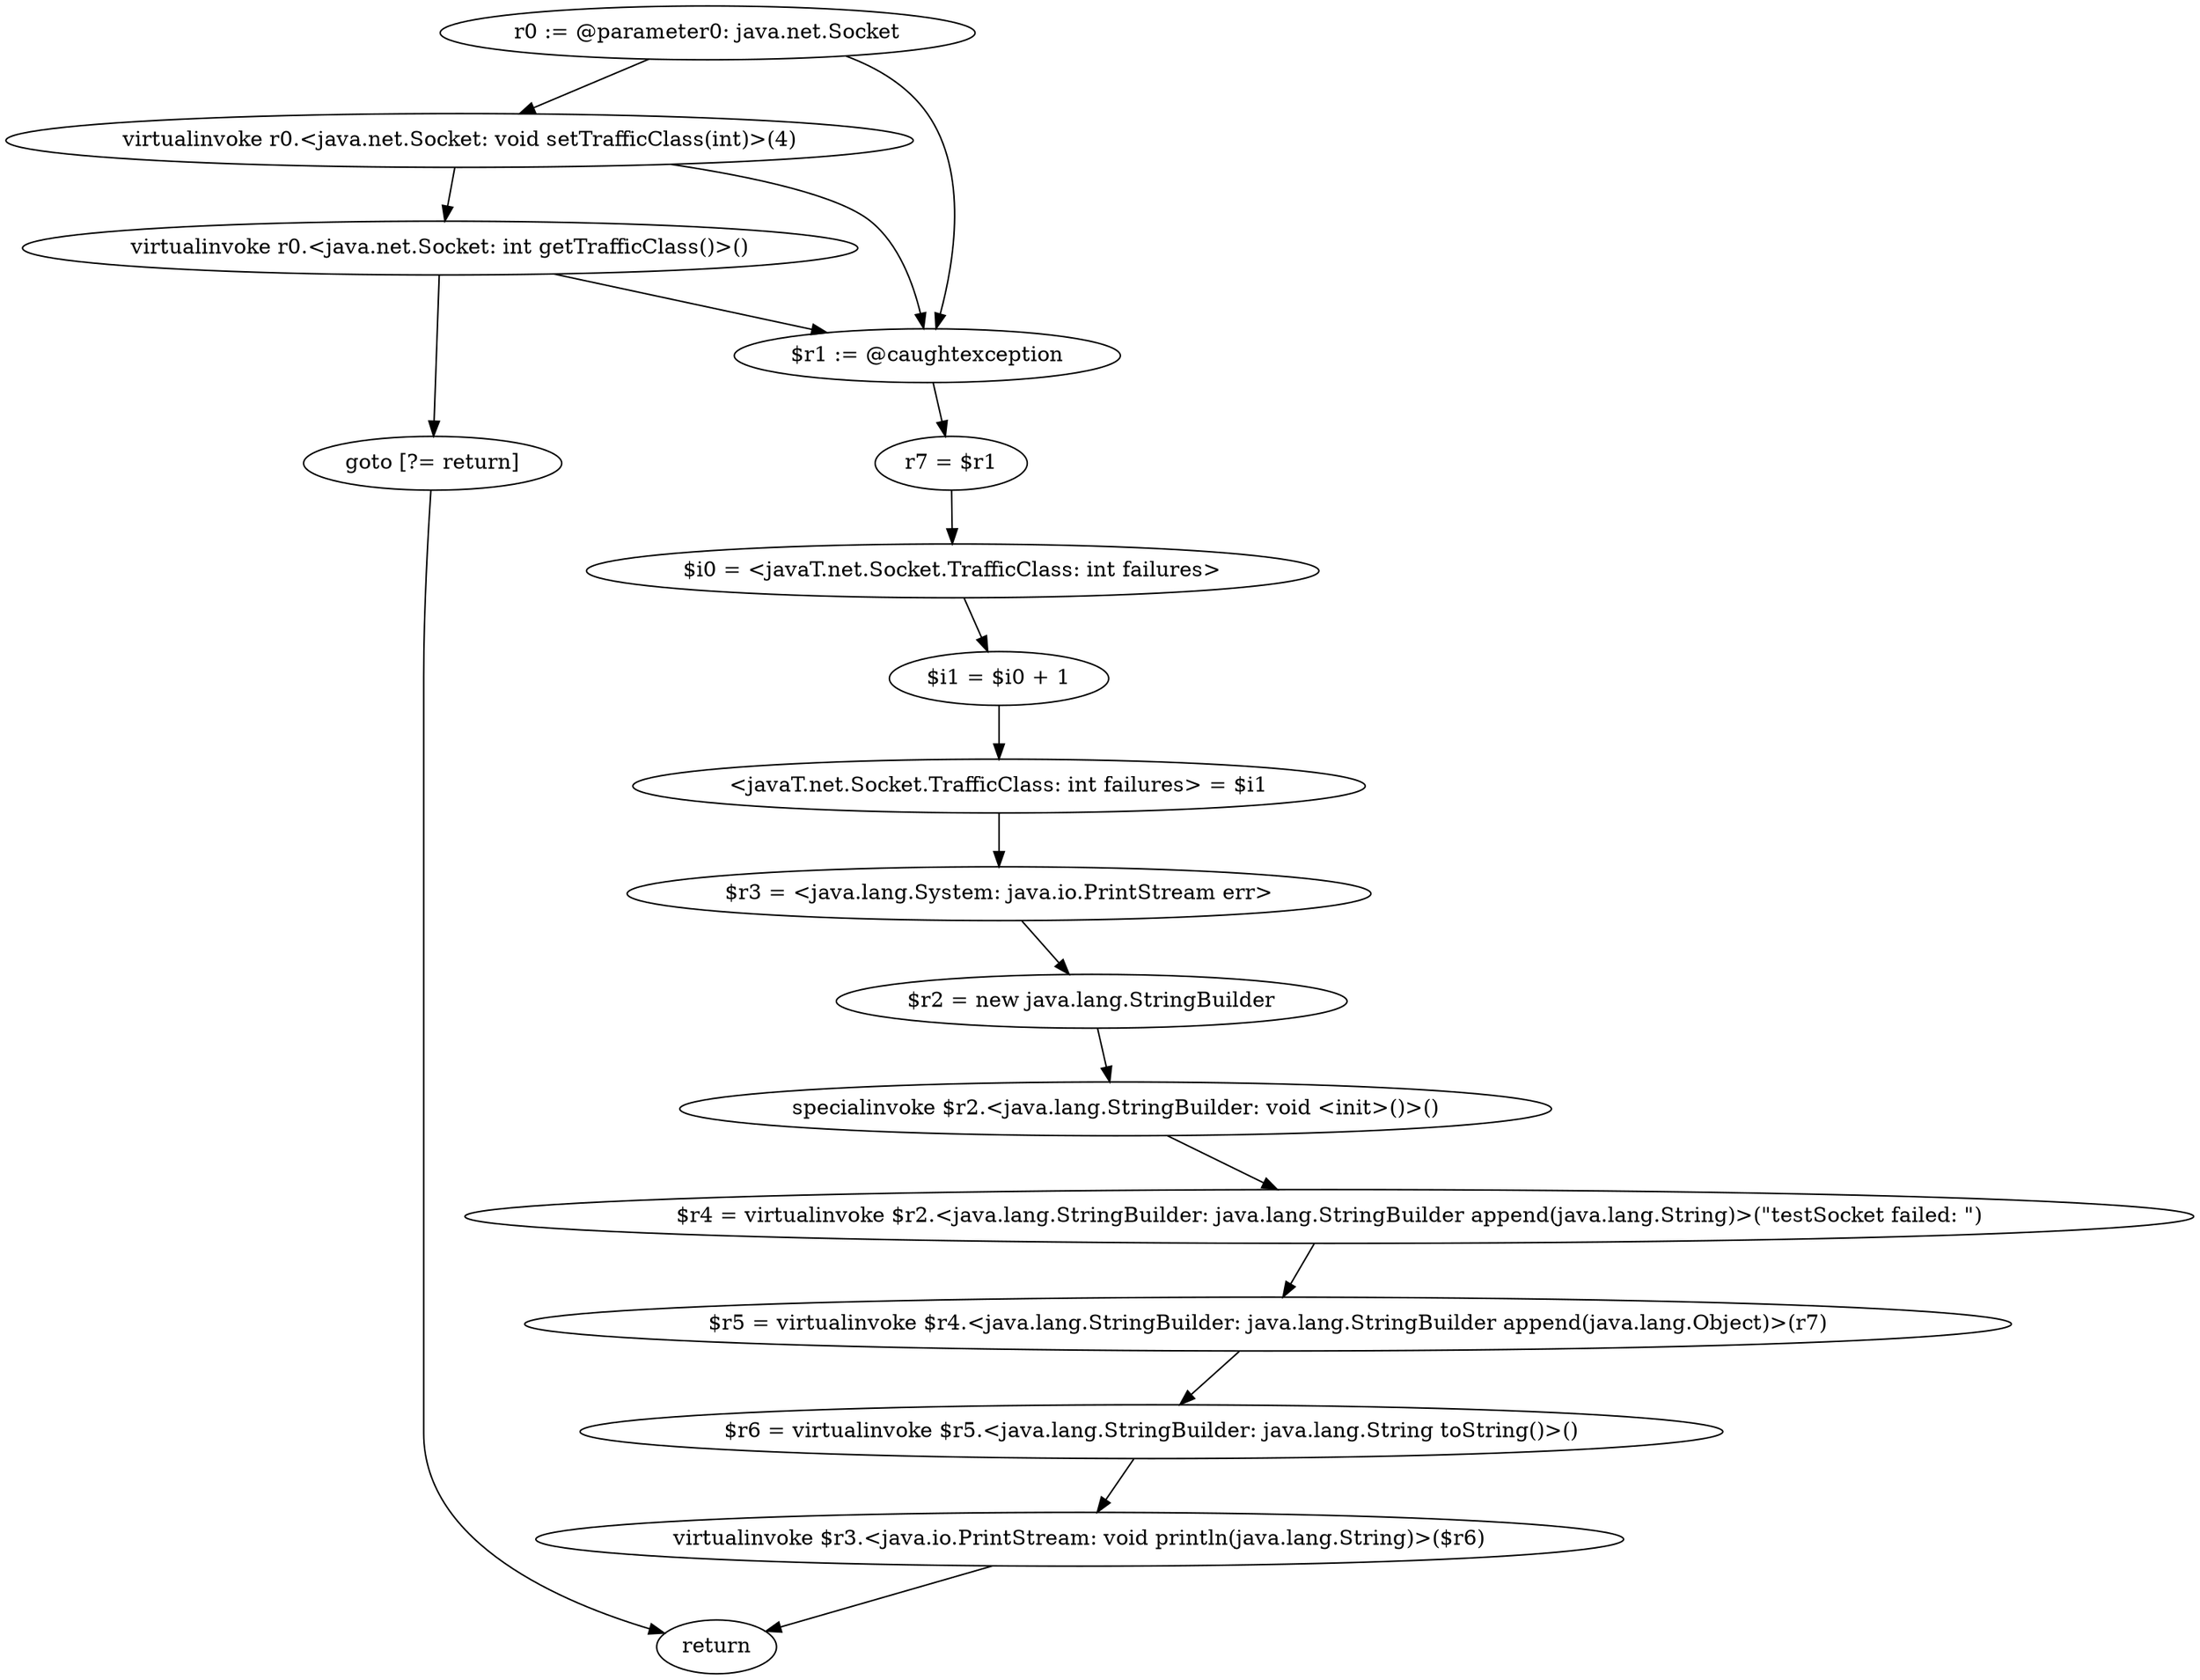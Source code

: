 digraph "unitGraph" {
    "r0 := @parameter0: java.net.Socket"
    "virtualinvoke r0.<java.net.Socket: void setTrafficClass(int)>(4)"
    "virtualinvoke r0.<java.net.Socket: int getTrafficClass()>()"
    "goto [?= return]"
    "$r1 := @caughtexception"
    "r7 = $r1"
    "$i0 = <javaT.net.Socket.TrafficClass: int failures>"
    "$i1 = $i0 + 1"
    "<javaT.net.Socket.TrafficClass: int failures> = $i1"
    "$r3 = <java.lang.System: java.io.PrintStream err>"
    "$r2 = new java.lang.StringBuilder"
    "specialinvoke $r2.<java.lang.StringBuilder: void <init>()>()"
    "$r4 = virtualinvoke $r2.<java.lang.StringBuilder: java.lang.StringBuilder append(java.lang.String)>(\"testSocket failed: \")"
    "$r5 = virtualinvoke $r4.<java.lang.StringBuilder: java.lang.StringBuilder append(java.lang.Object)>(r7)"
    "$r6 = virtualinvoke $r5.<java.lang.StringBuilder: java.lang.String toString()>()"
    "virtualinvoke $r3.<java.io.PrintStream: void println(java.lang.String)>($r6)"
    "return"
    "r0 := @parameter0: java.net.Socket"->"virtualinvoke r0.<java.net.Socket: void setTrafficClass(int)>(4)";
    "r0 := @parameter0: java.net.Socket"->"$r1 := @caughtexception";
    "virtualinvoke r0.<java.net.Socket: void setTrafficClass(int)>(4)"->"virtualinvoke r0.<java.net.Socket: int getTrafficClass()>()";
    "virtualinvoke r0.<java.net.Socket: void setTrafficClass(int)>(4)"->"$r1 := @caughtexception";
    "virtualinvoke r0.<java.net.Socket: int getTrafficClass()>()"->"goto [?= return]";
    "virtualinvoke r0.<java.net.Socket: int getTrafficClass()>()"->"$r1 := @caughtexception";
    "goto [?= return]"->"return";
    "$r1 := @caughtexception"->"r7 = $r1";
    "r7 = $r1"->"$i0 = <javaT.net.Socket.TrafficClass: int failures>";
    "$i0 = <javaT.net.Socket.TrafficClass: int failures>"->"$i1 = $i0 + 1";
    "$i1 = $i0 + 1"->"<javaT.net.Socket.TrafficClass: int failures> = $i1";
    "<javaT.net.Socket.TrafficClass: int failures> = $i1"->"$r3 = <java.lang.System: java.io.PrintStream err>";
    "$r3 = <java.lang.System: java.io.PrintStream err>"->"$r2 = new java.lang.StringBuilder";
    "$r2 = new java.lang.StringBuilder"->"specialinvoke $r2.<java.lang.StringBuilder: void <init>()>()";
    "specialinvoke $r2.<java.lang.StringBuilder: void <init>()>()"->"$r4 = virtualinvoke $r2.<java.lang.StringBuilder: java.lang.StringBuilder append(java.lang.String)>(\"testSocket failed: \")";
    "$r4 = virtualinvoke $r2.<java.lang.StringBuilder: java.lang.StringBuilder append(java.lang.String)>(\"testSocket failed: \")"->"$r5 = virtualinvoke $r4.<java.lang.StringBuilder: java.lang.StringBuilder append(java.lang.Object)>(r7)";
    "$r5 = virtualinvoke $r4.<java.lang.StringBuilder: java.lang.StringBuilder append(java.lang.Object)>(r7)"->"$r6 = virtualinvoke $r5.<java.lang.StringBuilder: java.lang.String toString()>()";
    "$r6 = virtualinvoke $r5.<java.lang.StringBuilder: java.lang.String toString()>()"->"virtualinvoke $r3.<java.io.PrintStream: void println(java.lang.String)>($r6)";
    "virtualinvoke $r3.<java.io.PrintStream: void println(java.lang.String)>($r6)"->"return";
}
